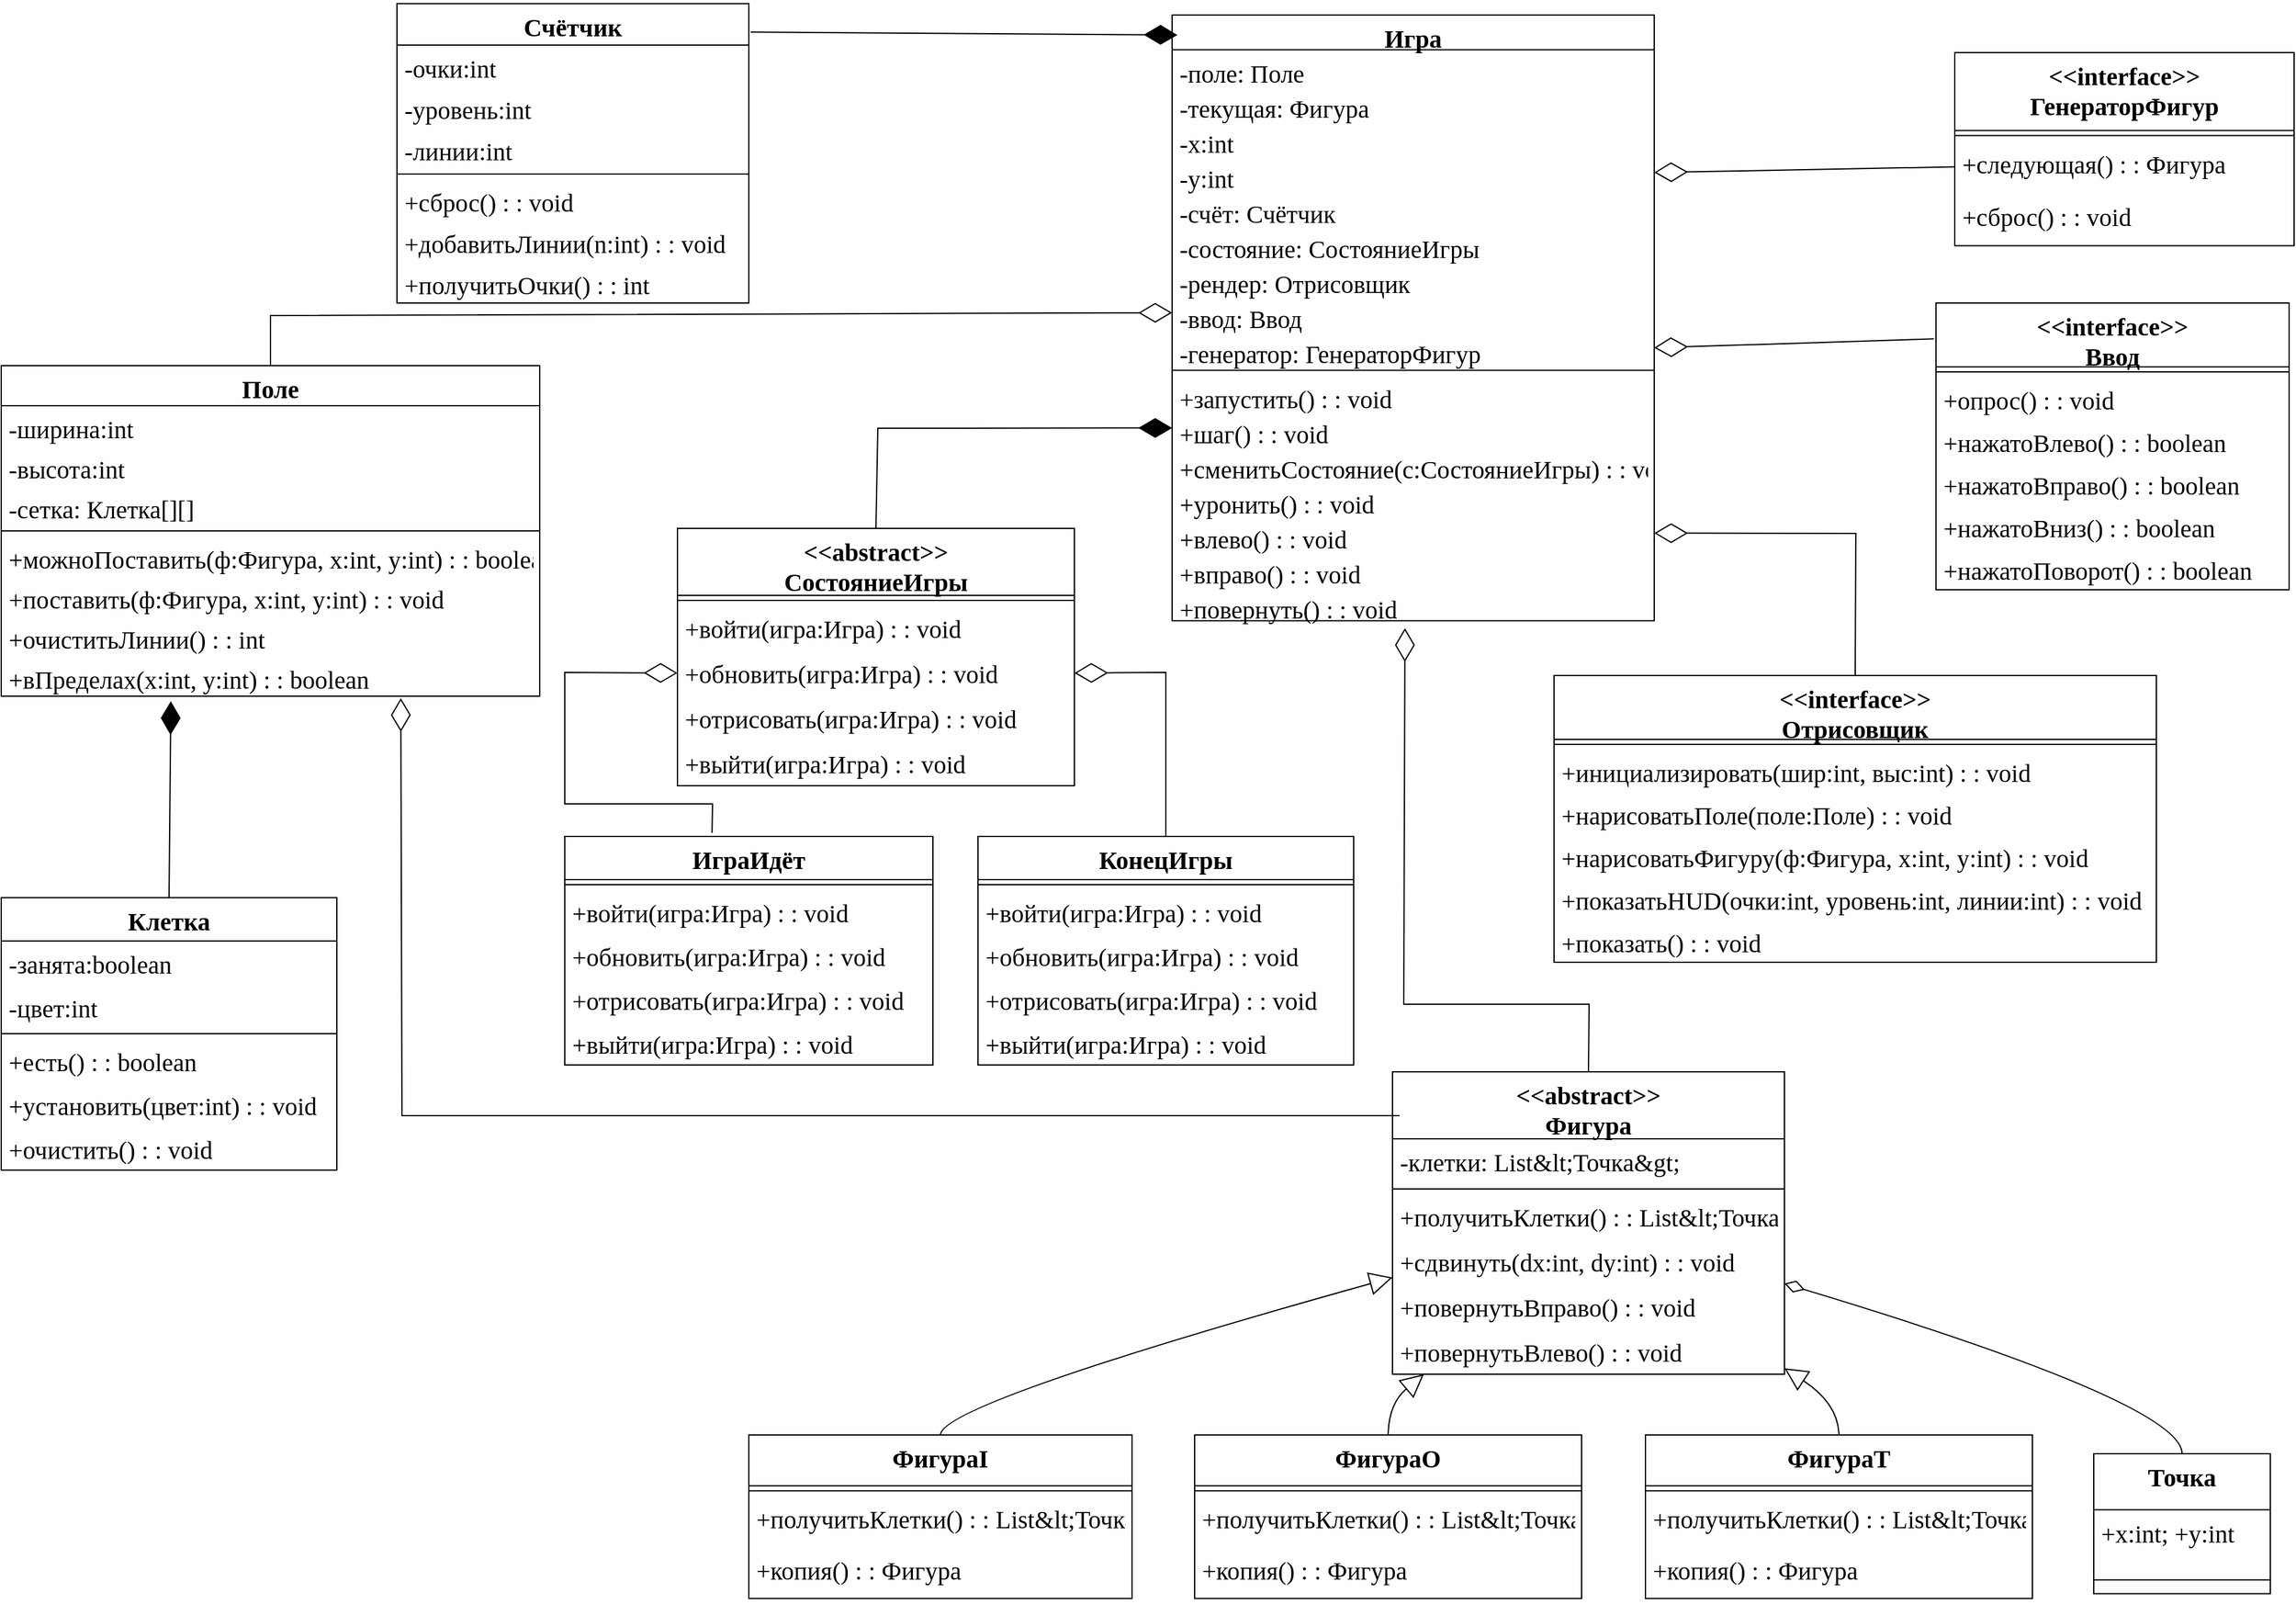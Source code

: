 <mxfile version="28.2.7">
  <diagram name="Страница — 1" id="kZnsRlTLTq1_zCNEGTzP">
    <mxGraphModel dx="2246" dy="1449" grid="1" gridSize="10" guides="1" tooltips="1" connect="1" arrows="1" fold="1" page="1" pageScale="1" pageWidth="827" pageHeight="1169" math="0" shadow="0">
      <root>
        <mxCell id="0" />
        <mxCell id="1" parent="0" />
        <mxCell id="djiI9uQT8ii3HJ8XC2zc-2" value="Игра" style="swimlane;fontStyle=1;align=center;verticalAlign=top;childLayout=stackLayout;horizontal=1;startSize=27.765;horizontalStack=0;resizeParent=1;resizeParentMax=0;resizeLast=0;collapsible=0;marginBottom=0;labelBorderColor=none;fontSize=20;fontFamily=Times New Roman;" vertex="1" parent="1">
          <mxGeometry x="1165" y="330" width="385" height="483.765" as="geometry" />
        </mxCell>
        <mxCell id="djiI9uQT8ii3HJ8XC2zc-3" value="-поле: Поле" style="text;strokeColor=none;fillColor=none;align=left;verticalAlign=top;spacingLeft=4;spacingRight=4;overflow=hidden;rotatable=0;points=[[0,0.5],[1,0.5]];portConstraint=eastwest;labelBorderColor=none;fontSize=20;fontFamily=Times New Roman;" vertex="1" parent="djiI9uQT8ii3HJ8XC2zc-2">
          <mxGeometry y="27.765" width="385" height="28" as="geometry" />
        </mxCell>
        <mxCell id="djiI9uQT8ii3HJ8XC2zc-4" value="-текущая: Фигура" style="text;strokeColor=none;fillColor=none;align=left;verticalAlign=top;spacingLeft=4;spacingRight=4;overflow=hidden;rotatable=0;points=[[0,0.5],[1,0.5]];portConstraint=eastwest;labelBorderColor=none;fontSize=20;fontFamily=Times New Roman;" vertex="1" parent="djiI9uQT8ii3HJ8XC2zc-2">
          <mxGeometry y="55.765" width="385" height="28" as="geometry" />
        </mxCell>
        <mxCell id="djiI9uQT8ii3HJ8XC2zc-5" value="-x:int" style="text;strokeColor=none;fillColor=none;align=left;verticalAlign=top;spacingLeft=4;spacingRight=4;overflow=hidden;rotatable=0;points=[[0,0.5],[1,0.5]];portConstraint=eastwest;labelBorderColor=none;fontSize=20;fontFamily=Times New Roman;" vertex="1" parent="djiI9uQT8ii3HJ8XC2zc-2">
          <mxGeometry y="83.765" width="385" height="28" as="geometry" />
        </mxCell>
        <mxCell id="djiI9uQT8ii3HJ8XC2zc-6" value="-y:int" style="text;strokeColor=none;fillColor=none;align=left;verticalAlign=top;spacingLeft=4;spacingRight=4;overflow=hidden;rotatable=0;points=[[0,0.5],[1,0.5]];portConstraint=eastwest;labelBorderColor=none;fontSize=20;fontFamily=Times New Roman;" vertex="1" parent="djiI9uQT8ii3HJ8XC2zc-2">
          <mxGeometry y="111.765" width="385" height="28" as="geometry" />
        </mxCell>
        <mxCell id="djiI9uQT8ii3HJ8XC2zc-7" value="-счёт: Счётчик" style="text;strokeColor=none;fillColor=none;align=left;verticalAlign=top;spacingLeft=4;spacingRight=4;overflow=hidden;rotatable=0;points=[[0,0.5],[1,0.5]];portConstraint=eastwest;labelBorderColor=none;fontSize=20;fontFamily=Times New Roman;" vertex="1" parent="djiI9uQT8ii3HJ8XC2zc-2">
          <mxGeometry y="139.765" width="385" height="28" as="geometry" />
        </mxCell>
        <mxCell id="djiI9uQT8ii3HJ8XC2zc-8" value="-состояние: СостояниеИгры" style="text;strokeColor=none;fillColor=none;align=left;verticalAlign=top;spacingLeft=4;spacingRight=4;overflow=hidden;rotatable=0;points=[[0,0.5],[1,0.5]];portConstraint=eastwest;labelBorderColor=none;fontSize=20;fontFamily=Times New Roman;" vertex="1" parent="djiI9uQT8ii3HJ8XC2zc-2">
          <mxGeometry y="167.765" width="385" height="28" as="geometry" />
        </mxCell>
        <mxCell id="djiI9uQT8ii3HJ8XC2zc-9" value="-рендер: Отрисовщик" style="text;strokeColor=none;fillColor=none;align=left;verticalAlign=top;spacingLeft=4;spacingRight=4;overflow=hidden;rotatable=0;points=[[0,0.5],[1,0.5]];portConstraint=eastwest;labelBorderColor=none;fontSize=20;fontFamily=Times New Roman;" vertex="1" parent="djiI9uQT8ii3HJ8XC2zc-2">
          <mxGeometry y="195.765" width="385" height="28" as="geometry" />
        </mxCell>
        <mxCell id="djiI9uQT8ii3HJ8XC2zc-10" value="-ввод: Ввод" style="text;strokeColor=none;fillColor=none;align=left;verticalAlign=top;spacingLeft=4;spacingRight=4;overflow=hidden;rotatable=0;points=[[0,0.5],[1,0.5]];portConstraint=eastwest;labelBorderColor=none;fontSize=20;fontFamily=Times New Roman;" vertex="1" parent="djiI9uQT8ii3HJ8XC2zc-2">
          <mxGeometry y="223.765" width="385" height="28" as="geometry" />
        </mxCell>
        <mxCell id="djiI9uQT8ii3HJ8XC2zc-11" value="-генератор: ГенераторФигур" style="text;strokeColor=none;fillColor=none;align=left;verticalAlign=top;spacingLeft=4;spacingRight=4;overflow=hidden;rotatable=0;points=[[0,0.5],[1,0.5]];portConstraint=eastwest;labelBorderColor=none;fontSize=20;fontFamily=Times New Roman;" vertex="1" parent="djiI9uQT8ii3HJ8XC2zc-2">
          <mxGeometry y="251.765" width="385" height="28" as="geometry" />
        </mxCell>
        <mxCell id="djiI9uQT8ii3HJ8XC2zc-12" style="line;strokeWidth=1;fillColor=none;align=left;verticalAlign=middle;spacingTop=-1;spacingLeft=3;spacingRight=3;rotatable=0;labelPosition=right;points=[];portConstraint=eastwest;strokeColor=inherit;labelBorderColor=none;fontSize=20;fontFamily=Times New Roman;" vertex="1" parent="djiI9uQT8ii3HJ8XC2zc-2">
          <mxGeometry y="279.765" width="385" height="8" as="geometry" />
        </mxCell>
        <mxCell id="djiI9uQT8ii3HJ8XC2zc-13" value="+запустить() : : void" style="text;strokeColor=none;fillColor=none;align=left;verticalAlign=top;spacingLeft=4;spacingRight=4;overflow=hidden;rotatable=0;points=[[0,0.5],[1,0.5]];portConstraint=eastwest;labelBorderColor=none;fontSize=20;fontFamily=Times New Roman;" vertex="1" parent="djiI9uQT8ii3HJ8XC2zc-2">
          <mxGeometry y="287.765" width="385" height="28" as="geometry" />
        </mxCell>
        <mxCell id="djiI9uQT8ii3HJ8XC2zc-14" value="+шаг() : : void" style="text;strokeColor=none;fillColor=none;align=left;verticalAlign=top;spacingLeft=4;spacingRight=4;overflow=hidden;rotatable=0;points=[[0,0.5],[1,0.5]];portConstraint=eastwest;labelBorderColor=none;fontSize=20;fontFamily=Times New Roman;" vertex="1" parent="djiI9uQT8ii3HJ8XC2zc-2">
          <mxGeometry y="315.765" width="385" height="28" as="geometry" />
        </mxCell>
        <mxCell id="djiI9uQT8ii3HJ8XC2zc-15" value="+сменитьСостояние(с:СостояниеИгры) : : void" style="text;strokeColor=none;fillColor=none;align=left;verticalAlign=top;spacingLeft=4;spacingRight=4;overflow=hidden;rotatable=0;points=[[0,0.5],[1,0.5]];portConstraint=eastwest;labelBorderColor=none;fontSize=20;fontFamily=Times New Roman;" vertex="1" parent="djiI9uQT8ii3HJ8XC2zc-2">
          <mxGeometry y="343.765" width="385" height="28" as="geometry" />
        </mxCell>
        <mxCell id="djiI9uQT8ii3HJ8XC2zc-16" value="+уронить() : : void" style="text;strokeColor=none;fillColor=none;align=left;verticalAlign=top;spacingLeft=4;spacingRight=4;overflow=hidden;rotatable=0;points=[[0,0.5],[1,0.5]];portConstraint=eastwest;labelBorderColor=none;fontSize=20;fontFamily=Times New Roman;" vertex="1" parent="djiI9uQT8ii3HJ8XC2zc-2">
          <mxGeometry y="371.765" width="385" height="28" as="geometry" />
        </mxCell>
        <mxCell id="djiI9uQT8ii3HJ8XC2zc-17" value="+влево() : : void" style="text;strokeColor=none;fillColor=none;align=left;verticalAlign=top;spacingLeft=4;spacingRight=4;overflow=hidden;rotatable=0;points=[[0,0.5],[1,0.5]];portConstraint=eastwest;labelBorderColor=none;fontSize=20;fontFamily=Times New Roman;" vertex="1" parent="djiI9uQT8ii3HJ8XC2zc-2">
          <mxGeometry y="399.765" width="385" height="28" as="geometry" />
        </mxCell>
        <mxCell id="djiI9uQT8ii3HJ8XC2zc-18" value="+вправо() : : void" style="text;strokeColor=none;fillColor=none;align=left;verticalAlign=top;spacingLeft=4;spacingRight=4;overflow=hidden;rotatable=0;points=[[0,0.5],[1,0.5]];portConstraint=eastwest;labelBorderColor=none;fontSize=20;fontFamily=Times New Roman;" vertex="1" parent="djiI9uQT8ii3HJ8XC2zc-2">
          <mxGeometry y="427.765" width="385" height="28" as="geometry" />
        </mxCell>
        <mxCell id="djiI9uQT8ii3HJ8XC2zc-19" value="+повернуть() : : void" style="text;strokeColor=none;fillColor=none;align=left;verticalAlign=top;spacingLeft=4;spacingRight=4;overflow=hidden;rotatable=0;points=[[0,0.5],[1,0.5]];portConstraint=eastwest;labelBorderColor=none;fontSize=20;fontFamily=Times New Roman;" vertex="1" parent="djiI9uQT8ii3HJ8XC2zc-2">
          <mxGeometry y="455.765" width="385" height="28" as="geometry" />
        </mxCell>
        <mxCell id="djiI9uQT8ii3HJ8XC2zc-20" value="Поле" style="swimlane;fontStyle=1;align=center;verticalAlign=top;childLayout=stackLayout;horizontal=1;startSize=32;horizontalStack=0;resizeParent=1;resizeParentMax=0;resizeLast=0;collapsible=0;marginBottom=0;labelBorderColor=none;fontSize=20;fontFamily=Times New Roman;" vertex="1" parent="1">
          <mxGeometry x="230" y="610" width="430" height="264" as="geometry" />
        </mxCell>
        <mxCell id="djiI9uQT8ii3HJ8XC2zc-21" value="-ширина:int" style="text;strokeColor=none;fillColor=none;align=left;verticalAlign=top;spacingLeft=4;spacingRight=4;overflow=hidden;rotatable=0;points=[[0,0.5],[1,0.5]];portConstraint=eastwest;labelBorderColor=none;fontSize=20;fontFamily=Times New Roman;" vertex="1" parent="djiI9uQT8ii3HJ8XC2zc-20">
          <mxGeometry y="32" width="430" height="32" as="geometry" />
        </mxCell>
        <mxCell id="djiI9uQT8ii3HJ8XC2zc-22" value="-высота:int" style="text;strokeColor=none;fillColor=none;align=left;verticalAlign=top;spacingLeft=4;spacingRight=4;overflow=hidden;rotatable=0;points=[[0,0.5],[1,0.5]];portConstraint=eastwest;labelBorderColor=none;fontSize=20;fontFamily=Times New Roman;" vertex="1" parent="djiI9uQT8ii3HJ8XC2zc-20">
          <mxGeometry y="64" width="430" height="32" as="geometry" />
        </mxCell>
        <mxCell id="djiI9uQT8ii3HJ8XC2zc-23" value="-сетка: Клетка[][]" style="text;strokeColor=none;fillColor=none;align=left;verticalAlign=top;spacingLeft=4;spacingRight=4;overflow=hidden;rotatable=0;points=[[0,0.5],[1,0.5]];portConstraint=eastwest;labelBorderColor=none;fontSize=20;fontFamily=Times New Roman;" vertex="1" parent="djiI9uQT8ii3HJ8XC2zc-20">
          <mxGeometry y="96" width="430" height="32" as="geometry" />
        </mxCell>
        <mxCell id="djiI9uQT8ii3HJ8XC2zc-24" style="line;strokeWidth=1;fillColor=none;align=left;verticalAlign=middle;spacingTop=-1;spacingLeft=3;spacingRight=3;rotatable=0;labelPosition=right;points=[];portConstraint=eastwest;strokeColor=inherit;labelBorderColor=none;fontSize=20;fontFamily=Times New Roman;" vertex="1" parent="djiI9uQT8ii3HJ8XC2zc-20">
          <mxGeometry y="128" width="430" height="8" as="geometry" />
        </mxCell>
        <mxCell id="djiI9uQT8ii3HJ8XC2zc-25" value="+можноПоставить(ф:Фигура, x:int, y:int) : : boolean" style="text;strokeColor=none;fillColor=none;align=left;verticalAlign=top;spacingLeft=4;spacingRight=4;overflow=hidden;rotatable=0;points=[[0,0.5],[1,0.5]];portConstraint=eastwest;labelBorderColor=none;fontSize=20;fontFamily=Times New Roman;" vertex="1" parent="djiI9uQT8ii3HJ8XC2zc-20">
          <mxGeometry y="136" width="430" height="32" as="geometry" />
        </mxCell>
        <mxCell id="djiI9uQT8ii3HJ8XC2zc-26" value="+поставить(ф:Фигура, x:int, y:int) : : void" style="text;strokeColor=none;fillColor=none;align=left;verticalAlign=top;spacingLeft=4;spacingRight=4;overflow=hidden;rotatable=0;points=[[0,0.5],[1,0.5]];portConstraint=eastwest;labelBorderColor=none;fontSize=20;fontFamily=Times New Roman;" vertex="1" parent="djiI9uQT8ii3HJ8XC2zc-20">
          <mxGeometry y="168" width="430" height="32" as="geometry" />
        </mxCell>
        <mxCell id="djiI9uQT8ii3HJ8XC2zc-27" value="+очиститьЛинии() : : int" style="text;strokeColor=none;fillColor=none;align=left;verticalAlign=top;spacingLeft=4;spacingRight=4;overflow=hidden;rotatable=0;points=[[0,0.5],[1,0.5]];portConstraint=eastwest;labelBorderColor=none;fontSize=20;fontFamily=Times New Roman;" vertex="1" parent="djiI9uQT8ii3HJ8XC2zc-20">
          <mxGeometry y="200" width="430" height="32" as="geometry" />
        </mxCell>
        <mxCell id="djiI9uQT8ii3HJ8XC2zc-28" value="+вПределах(x:int, y:int) : : boolean" style="text;strokeColor=none;fillColor=none;align=left;verticalAlign=top;spacingLeft=4;spacingRight=4;overflow=hidden;rotatable=0;points=[[0,0.5],[1,0.5]];portConstraint=eastwest;labelBorderColor=none;fontSize=20;fontFamily=Times New Roman;" vertex="1" parent="djiI9uQT8ii3HJ8XC2zc-20">
          <mxGeometry y="232" width="430" height="32" as="geometry" />
        </mxCell>
        <mxCell id="djiI9uQT8ii3HJ8XC2zc-29" value="Клетка" style="swimlane;fontStyle=1;align=center;verticalAlign=top;childLayout=stackLayout;horizontal=1;startSize=34.667;horizontalStack=0;resizeParent=1;resizeParentMax=0;resizeLast=0;collapsible=0;marginBottom=0;labelBorderColor=none;fontSize=20;fontFamily=Times New Roman;" vertex="1" parent="1">
          <mxGeometry x="230" y="1034.88" width="268" height="217.667" as="geometry" />
        </mxCell>
        <mxCell id="djiI9uQT8ii3HJ8XC2zc-30" value="-занята:boolean" style="text;strokeColor=none;fillColor=none;align=left;verticalAlign=top;spacingLeft=4;spacingRight=4;overflow=hidden;rotatable=0;points=[[0,0.5],[1,0.5]];portConstraint=eastwest;labelBorderColor=none;fontSize=20;fontFamily=Times New Roman;" vertex="1" parent="djiI9uQT8ii3HJ8XC2zc-29">
          <mxGeometry y="34.667" width="268" height="35" as="geometry" />
        </mxCell>
        <mxCell id="djiI9uQT8ii3HJ8XC2zc-31" value="-цвет:int" style="text;strokeColor=none;fillColor=none;align=left;verticalAlign=top;spacingLeft=4;spacingRight=4;overflow=hidden;rotatable=0;points=[[0,0.5],[1,0.5]];portConstraint=eastwest;labelBorderColor=none;fontSize=20;fontFamily=Times New Roman;" vertex="1" parent="djiI9uQT8ii3HJ8XC2zc-29">
          <mxGeometry y="69.667" width="268" height="35" as="geometry" />
        </mxCell>
        <mxCell id="djiI9uQT8ii3HJ8XC2zc-32" style="line;strokeWidth=1;fillColor=none;align=left;verticalAlign=middle;spacingTop=-1;spacingLeft=3;spacingRight=3;rotatable=0;labelPosition=right;points=[];portConstraint=eastwest;strokeColor=inherit;labelBorderColor=none;fontSize=20;fontFamily=Times New Roman;" vertex="1" parent="djiI9uQT8ii3HJ8XC2zc-29">
          <mxGeometry y="104.667" width="268" height="8" as="geometry" />
        </mxCell>
        <mxCell id="djiI9uQT8ii3HJ8XC2zc-33" value="+есть() : : boolean" style="text;strokeColor=none;fillColor=none;align=left;verticalAlign=top;spacingLeft=4;spacingRight=4;overflow=hidden;rotatable=0;points=[[0,0.5],[1,0.5]];portConstraint=eastwest;labelBorderColor=none;fontSize=20;fontFamily=Times New Roman;" vertex="1" parent="djiI9uQT8ii3HJ8XC2zc-29">
          <mxGeometry y="112.667" width="268" height="35" as="geometry" />
        </mxCell>
        <mxCell id="djiI9uQT8ii3HJ8XC2zc-34" value="+установить(цвет:int) : : void" style="text;strokeColor=none;fillColor=none;align=left;verticalAlign=top;spacingLeft=4;spacingRight=4;overflow=hidden;rotatable=0;points=[[0,0.5],[1,0.5]];portConstraint=eastwest;labelBorderColor=none;fontSize=20;fontFamily=Times New Roman;" vertex="1" parent="djiI9uQT8ii3HJ8XC2zc-29">
          <mxGeometry y="147.667" width="268" height="35" as="geometry" />
        </mxCell>
        <mxCell id="djiI9uQT8ii3HJ8XC2zc-35" value="+очистить() : : void" style="text;strokeColor=none;fillColor=none;align=left;verticalAlign=top;spacingLeft=4;spacingRight=4;overflow=hidden;rotatable=0;points=[[0,0.5],[1,0.5]];portConstraint=eastwest;labelBorderColor=none;fontSize=20;fontFamily=Times New Roman;" vertex="1" parent="djiI9uQT8ii3HJ8XC2zc-29">
          <mxGeometry y="182.667" width="268" height="35" as="geometry" />
        </mxCell>
        <mxCell id="djiI9uQT8ii3HJ8XC2zc-36" value="Счётчик" style="swimlane;fontStyle=1;align=center;verticalAlign=top;childLayout=stackLayout;horizontal=1;startSize=33.143;horizontalStack=0;resizeParent=1;resizeParentMax=0;resizeLast=0;collapsible=0;marginBottom=0;labelBorderColor=none;fontSize=20;fontFamily=Times New Roman;" vertex="1" parent="1">
          <mxGeometry x="546" y="320.86" width="281" height="239.143" as="geometry" />
        </mxCell>
        <mxCell id="djiI9uQT8ii3HJ8XC2zc-37" value="-очки:int" style="text;strokeColor=none;fillColor=none;align=left;verticalAlign=top;spacingLeft=4;spacingRight=4;overflow=hidden;rotatable=0;points=[[0,0.5],[1,0.5]];portConstraint=eastwest;labelBorderColor=none;fontSize=20;fontFamily=Times New Roman;" vertex="1" parent="djiI9uQT8ii3HJ8XC2zc-36">
          <mxGeometry y="33.143" width="281" height="33" as="geometry" />
        </mxCell>
        <mxCell id="djiI9uQT8ii3HJ8XC2zc-38" value="-уровень:int" style="text;strokeColor=none;fillColor=none;align=left;verticalAlign=top;spacingLeft=4;spacingRight=4;overflow=hidden;rotatable=0;points=[[0,0.5],[1,0.5]];portConstraint=eastwest;labelBorderColor=none;fontSize=20;fontFamily=Times New Roman;" vertex="1" parent="djiI9uQT8ii3HJ8XC2zc-36">
          <mxGeometry y="66.143" width="281" height="33" as="geometry" />
        </mxCell>
        <mxCell id="djiI9uQT8ii3HJ8XC2zc-39" value="-линии:int" style="text;strokeColor=none;fillColor=none;align=left;verticalAlign=top;spacingLeft=4;spacingRight=4;overflow=hidden;rotatable=0;points=[[0,0.5],[1,0.5]];portConstraint=eastwest;labelBorderColor=none;fontSize=20;fontFamily=Times New Roman;" vertex="1" parent="djiI9uQT8ii3HJ8XC2zc-36">
          <mxGeometry y="99.143" width="281" height="33" as="geometry" />
        </mxCell>
        <mxCell id="djiI9uQT8ii3HJ8XC2zc-40" style="line;strokeWidth=1;fillColor=none;align=left;verticalAlign=middle;spacingTop=-1;spacingLeft=3;spacingRight=3;rotatable=0;labelPosition=right;points=[];portConstraint=eastwest;strokeColor=inherit;labelBorderColor=none;fontSize=20;fontFamily=Times New Roman;" vertex="1" parent="djiI9uQT8ii3HJ8XC2zc-36">
          <mxGeometry y="132.143" width="281" height="8" as="geometry" />
        </mxCell>
        <mxCell id="djiI9uQT8ii3HJ8XC2zc-41" value="+сброс() : : void" style="text;strokeColor=none;fillColor=none;align=left;verticalAlign=top;spacingLeft=4;spacingRight=4;overflow=hidden;rotatable=0;points=[[0,0.5],[1,0.5]];portConstraint=eastwest;labelBorderColor=none;fontSize=20;fontFamily=Times New Roman;" vertex="1" parent="djiI9uQT8ii3HJ8XC2zc-36">
          <mxGeometry y="140.143" width="281" height="33" as="geometry" />
        </mxCell>
        <mxCell id="djiI9uQT8ii3HJ8XC2zc-42" value="+добавитьЛинии(n:int) : : void" style="text;strokeColor=none;fillColor=none;align=left;verticalAlign=top;spacingLeft=4;spacingRight=4;overflow=hidden;rotatable=0;points=[[0,0.5],[1,0.5]];portConstraint=eastwest;labelBorderColor=none;fontSize=20;fontFamily=Times New Roman;" vertex="1" parent="djiI9uQT8ii3HJ8XC2zc-36">
          <mxGeometry y="173.143" width="281" height="33" as="geometry" />
        </mxCell>
        <mxCell id="djiI9uQT8ii3HJ8XC2zc-43" value="+получитьОчки() : : int" style="text;strokeColor=none;fillColor=none;align=left;verticalAlign=top;spacingLeft=4;spacingRight=4;overflow=hidden;rotatable=0;points=[[0,0.5],[1,0.5]];portConstraint=eastwest;labelBorderColor=none;fontSize=20;fontFamily=Times New Roman;" vertex="1" parent="djiI9uQT8ii3HJ8XC2zc-36">
          <mxGeometry y="206.143" width="281" height="33" as="geometry" />
        </mxCell>
        <mxCell id="djiI9uQT8ii3HJ8XC2zc-44" value="&lt;&lt;abstract&gt;&gt;&#xa;СостояниеИгры" style="swimlane;fontStyle=1;align=center;verticalAlign=top;childLayout=stackLayout;horizontal=1;startSize=53.5;horizontalStack=0;resizeParent=1;resizeParentMax=0;resizeLast=0;collapsible=0;marginBottom=0;labelBorderColor=none;fontSize=20;fontFamily=Times New Roman;" vertex="1" parent="1">
          <mxGeometry x="770" y="740" width="317" height="205.5" as="geometry" />
        </mxCell>
        <mxCell id="djiI9uQT8ii3HJ8XC2zc-45" style="line;strokeWidth=1;fillColor=none;align=left;verticalAlign=middle;spacingTop=-1;spacingLeft=3;spacingRight=3;rotatable=0;labelPosition=right;points=[];portConstraint=eastwest;strokeColor=inherit;labelBorderColor=none;fontSize=20;fontFamily=Times New Roman;" vertex="1" parent="djiI9uQT8ii3HJ8XC2zc-44">
          <mxGeometry y="53.5" width="317" height="8" as="geometry" />
        </mxCell>
        <mxCell id="djiI9uQT8ii3HJ8XC2zc-46" value="+войти(игра:Игра) : : void" style="text;strokeColor=none;fillColor=none;align=left;verticalAlign=top;spacingLeft=4;spacingRight=4;overflow=hidden;rotatable=0;points=[[0,0.5],[1,0.5]];portConstraint=eastwest;labelBorderColor=none;fontSize=20;fontFamily=Times New Roman;" vertex="1" parent="djiI9uQT8ii3HJ8XC2zc-44">
          <mxGeometry y="61.5" width="317" height="36" as="geometry" />
        </mxCell>
        <mxCell id="djiI9uQT8ii3HJ8XC2zc-47" value="+обновить(игра:Игра) : : void" style="text;strokeColor=none;fillColor=none;align=left;verticalAlign=top;spacingLeft=4;spacingRight=4;overflow=hidden;rotatable=0;points=[[0,0.5],[1,0.5]];portConstraint=eastwest;labelBorderColor=none;fontSize=20;fontFamily=Times New Roman;" vertex="1" parent="djiI9uQT8ii3HJ8XC2zc-44">
          <mxGeometry y="97.5" width="317" height="36" as="geometry" />
        </mxCell>
        <mxCell id="djiI9uQT8ii3HJ8XC2zc-48" value="+отрисовать(игра:Игра) : : void" style="text;strokeColor=none;fillColor=none;align=left;verticalAlign=top;spacingLeft=4;spacingRight=4;overflow=hidden;rotatable=0;points=[[0,0.5],[1,0.5]];portConstraint=eastwest;labelBorderColor=none;fontSize=20;fontFamily=Times New Roman;" vertex="1" parent="djiI9uQT8ii3HJ8XC2zc-44">
          <mxGeometry y="133.5" width="317" height="36" as="geometry" />
        </mxCell>
        <mxCell id="djiI9uQT8ii3HJ8XC2zc-49" value="+выйти(игра:Игра) : : void" style="text;strokeColor=none;fillColor=none;align=left;verticalAlign=top;spacingLeft=4;spacingRight=4;overflow=hidden;rotatable=0;points=[[0,0.5],[1,0.5]];portConstraint=eastwest;labelBorderColor=none;fontSize=20;fontFamily=Times New Roman;" vertex="1" parent="djiI9uQT8ii3HJ8XC2zc-44">
          <mxGeometry y="169.5" width="317" height="36" as="geometry" />
        </mxCell>
        <mxCell id="djiI9uQT8ii3HJ8XC2zc-50" value="ИграИдёт" style="swimlane;fontStyle=1;align=center;verticalAlign=top;childLayout=stackLayout;horizontal=1;startSize=34.545;horizontalStack=0;resizeParent=1;resizeParentMax=0;resizeLast=0;collapsible=0;marginBottom=0;labelBorderColor=none;fontSize=20;fontFamily=Times New Roman;" vertex="1" parent="1">
          <mxGeometry x="680" y="986" width="294" height="182.545" as="geometry" />
        </mxCell>
        <mxCell id="djiI9uQT8ii3HJ8XC2zc-51" style="line;strokeWidth=1;fillColor=none;align=left;verticalAlign=middle;spacingTop=-1;spacingLeft=3;spacingRight=3;rotatable=0;labelPosition=right;points=[];portConstraint=eastwest;strokeColor=inherit;labelBorderColor=none;fontSize=20;fontFamily=Times New Roman;" vertex="1" parent="djiI9uQT8ii3HJ8XC2zc-50">
          <mxGeometry y="34.545" width="294" height="8" as="geometry" />
        </mxCell>
        <mxCell id="djiI9uQT8ii3HJ8XC2zc-52" value="+войти(игра:Игра) : : void" style="text;strokeColor=none;fillColor=none;align=left;verticalAlign=top;spacingLeft=4;spacingRight=4;overflow=hidden;rotatable=0;points=[[0,0.5],[1,0.5]];portConstraint=eastwest;labelBorderColor=none;fontSize=20;fontFamily=Times New Roman;" vertex="1" parent="djiI9uQT8ii3HJ8XC2zc-50">
          <mxGeometry y="42.545" width="294" height="35" as="geometry" />
        </mxCell>
        <mxCell id="djiI9uQT8ii3HJ8XC2zc-53" value="+обновить(игра:Игра) : : void" style="text;strokeColor=none;fillColor=none;align=left;verticalAlign=top;spacingLeft=4;spacingRight=4;overflow=hidden;rotatable=0;points=[[0,0.5],[1,0.5]];portConstraint=eastwest;labelBorderColor=none;fontSize=20;fontFamily=Times New Roman;" vertex="1" parent="djiI9uQT8ii3HJ8XC2zc-50">
          <mxGeometry y="77.545" width="294" height="35" as="geometry" />
        </mxCell>
        <mxCell id="djiI9uQT8ii3HJ8XC2zc-54" value="+отрисовать(игра:Игра) : : void" style="text;strokeColor=none;fillColor=none;align=left;verticalAlign=top;spacingLeft=4;spacingRight=4;overflow=hidden;rotatable=0;points=[[0,0.5],[1,0.5]];portConstraint=eastwest;labelBorderColor=none;fontSize=20;fontFamily=Times New Roman;" vertex="1" parent="djiI9uQT8ii3HJ8XC2zc-50">
          <mxGeometry y="112.545" width="294" height="35" as="geometry" />
        </mxCell>
        <mxCell id="djiI9uQT8ii3HJ8XC2zc-55" value="+выйти(игра:Игра) : : void" style="text;strokeColor=none;fillColor=none;align=left;verticalAlign=top;spacingLeft=4;spacingRight=4;overflow=hidden;rotatable=0;points=[[0,0.5],[1,0.5]];portConstraint=eastwest;labelBorderColor=none;fontSize=20;fontFamily=Times New Roman;" vertex="1" parent="djiI9uQT8ii3HJ8XC2zc-50">
          <mxGeometry y="147.545" width="294" height="35" as="geometry" />
        </mxCell>
        <mxCell id="djiI9uQT8ii3HJ8XC2zc-56" value="КонецИгры" style="swimlane;fontStyle=1;align=center;verticalAlign=top;childLayout=stackLayout;horizontal=1;startSize=34.545;horizontalStack=0;resizeParent=1;resizeParentMax=0;resizeLast=0;collapsible=0;marginBottom=0;labelBorderColor=none;fontSize=20;fontFamily=Times New Roman;" vertex="1" parent="1">
          <mxGeometry x="1010" y="986" width="300" height="182.545" as="geometry" />
        </mxCell>
        <mxCell id="djiI9uQT8ii3HJ8XC2zc-57" style="line;strokeWidth=1;fillColor=none;align=left;verticalAlign=middle;spacingTop=-1;spacingLeft=3;spacingRight=3;rotatable=0;labelPosition=right;points=[];portConstraint=eastwest;strokeColor=inherit;labelBorderColor=none;fontSize=20;fontFamily=Times New Roman;" vertex="1" parent="djiI9uQT8ii3HJ8XC2zc-56">
          <mxGeometry y="34.545" width="300" height="8" as="geometry" />
        </mxCell>
        <mxCell id="djiI9uQT8ii3HJ8XC2zc-58" value="+войти(игра:Игра) : : void" style="text;strokeColor=none;fillColor=none;align=left;verticalAlign=top;spacingLeft=4;spacingRight=4;overflow=hidden;rotatable=0;points=[[0,0.5],[1,0.5]];portConstraint=eastwest;labelBorderColor=none;fontSize=20;fontFamily=Times New Roman;" vertex="1" parent="djiI9uQT8ii3HJ8XC2zc-56">
          <mxGeometry y="42.545" width="300" height="35" as="geometry" />
        </mxCell>
        <mxCell id="djiI9uQT8ii3HJ8XC2zc-59" value="+обновить(игра:Игра) : : void" style="text;strokeColor=none;fillColor=none;align=left;verticalAlign=top;spacingLeft=4;spacingRight=4;overflow=hidden;rotatable=0;points=[[0,0.5],[1,0.5]];portConstraint=eastwest;labelBorderColor=none;fontSize=20;fontFamily=Times New Roman;" vertex="1" parent="djiI9uQT8ii3HJ8XC2zc-56">
          <mxGeometry y="77.545" width="300" height="35" as="geometry" />
        </mxCell>
        <mxCell id="djiI9uQT8ii3HJ8XC2zc-60" value="+отрисовать(игра:Игра) : : void" style="text;strokeColor=none;fillColor=none;align=left;verticalAlign=top;spacingLeft=4;spacingRight=4;overflow=hidden;rotatable=0;points=[[0,0.5],[1,0.5]];portConstraint=eastwest;labelBorderColor=none;fontSize=20;fontFamily=Times New Roman;" vertex="1" parent="djiI9uQT8ii3HJ8XC2zc-56">
          <mxGeometry y="112.545" width="300" height="35" as="geometry" />
        </mxCell>
        <mxCell id="djiI9uQT8ii3HJ8XC2zc-61" value="+выйти(игра:Игра) : : void" style="text;strokeColor=none;fillColor=none;align=left;verticalAlign=top;spacingLeft=4;spacingRight=4;overflow=hidden;rotatable=0;points=[[0,0.5],[1,0.5]];portConstraint=eastwest;labelBorderColor=none;fontSize=20;fontFamily=Times New Roman;" vertex="1" parent="djiI9uQT8ii3HJ8XC2zc-56">
          <mxGeometry y="147.545" width="300" height="35" as="geometry" />
        </mxCell>
        <mxCell id="djiI9uQT8ii3HJ8XC2zc-62" value="&lt;&lt;abstract&gt;&gt;&#xa;Фигура" style="swimlane;fontStyle=1;align=center;verticalAlign=top;childLayout=stackLayout;horizontal=1;startSize=53.538;horizontalStack=0;resizeParent=1;resizeParentMax=0;resizeLast=0;collapsible=0;marginBottom=0;labelBorderColor=none;fontSize=20;fontFamily=Times New Roman;" vertex="1" parent="1">
          <mxGeometry x="1341" y="1174" width="313" height="241.538" as="geometry" />
        </mxCell>
        <mxCell id="djiI9uQT8ii3HJ8XC2zc-63" value="-клетки: List&amp;lt;Точка&amp;gt;" style="text;strokeColor=none;fillColor=none;align=left;verticalAlign=top;spacingLeft=4;spacingRight=4;overflow=hidden;rotatable=0;points=[[0,0.5],[1,0.5]];portConstraint=eastwest;labelBorderColor=none;fontSize=20;fontFamily=Times New Roman;" vertex="1" parent="djiI9uQT8ii3HJ8XC2zc-62">
          <mxGeometry y="53.538" width="313" height="36" as="geometry" />
        </mxCell>
        <mxCell id="djiI9uQT8ii3HJ8XC2zc-64" style="line;strokeWidth=1;fillColor=none;align=left;verticalAlign=middle;spacingTop=-1;spacingLeft=3;spacingRight=3;rotatable=0;labelPosition=right;points=[];portConstraint=eastwest;strokeColor=inherit;labelBorderColor=none;fontSize=20;fontFamily=Times New Roman;" vertex="1" parent="djiI9uQT8ii3HJ8XC2zc-62">
          <mxGeometry y="89.538" width="313" height="8" as="geometry" />
        </mxCell>
        <mxCell id="djiI9uQT8ii3HJ8XC2zc-65" value="+получитьКлетки() : : List&amp;lt;Точка&amp;gt;" style="text;strokeColor=none;fillColor=none;align=left;verticalAlign=top;spacingLeft=4;spacingRight=4;overflow=hidden;rotatable=0;points=[[0,0.5],[1,0.5]];portConstraint=eastwest;labelBorderColor=none;fontSize=20;fontFamily=Times New Roman;" vertex="1" parent="djiI9uQT8ii3HJ8XC2zc-62">
          <mxGeometry y="97.538" width="313" height="36" as="geometry" />
        </mxCell>
        <mxCell id="djiI9uQT8ii3HJ8XC2zc-66" value="+сдвинуть(dx:int, dy:int) : : void" style="text;strokeColor=none;fillColor=none;align=left;verticalAlign=top;spacingLeft=4;spacingRight=4;overflow=hidden;rotatable=0;points=[[0,0.5],[1,0.5]];portConstraint=eastwest;labelBorderColor=none;fontSize=20;fontFamily=Times New Roman;" vertex="1" parent="djiI9uQT8ii3HJ8XC2zc-62">
          <mxGeometry y="133.538" width="313" height="36" as="geometry" />
        </mxCell>
        <mxCell id="djiI9uQT8ii3HJ8XC2zc-67" value="+повернутьВправо() : : void" style="text;strokeColor=none;fillColor=none;align=left;verticalAlign=top;spacingLeft=4;spacingRight=4;overflow=hidden;rotatable=0;points=[[0,0.5],[1,0.5]];portConstraint=eastwest;labelBorderColor=none;fontSize=20;fontFamily=Times New Roman;" vertex="1" parent="djiI9uQT8ii3HJ8XC2zc-62">
          <mxGeometry y="169.538" width="313" height="36" as="geometry" />
        </mxCell>
        <mxCell id="djiI9uQT8ii3HJ8XC2zc-68" value="+повернутьВлево() : : void" style="text;strokeColor=none;fillColor=none;align=left;verticalAlign=top;spacingLeft=4;spacingRight=4;overflow=hidden;rotatable=0;points=[[0,0.5],[1,0.5]];portConstraint=eastwest;labelBorderColor=none;fontSize=20;fontFamily=Times New Roman;" vertex="1" parent="djiI9uQT8ii3HJ8XC2zc-62">
          <mxGeometry y="205.538" width="313" height="36" as="geometry" />
        </mxCell>
        <mxCell id="djiI9uQT8ii3HJ8XC2zc-69" value="ФигураI" style="swimlane;fontStyle=1;align=center;verticalAlign=top;childLayout=stackLayout;horizontal=1;startSize=40.571;horizontalStack=0;resizeParent=1;resizeParentMax=0;resizeLast=0;collapsible=0;marginBottom=0;labelBorderColor=none;fontSize=20;fontFamily=Times New Roman;" vertex="1" parent="1">
          <mxGeometry x="827" y="1464" width="306" height="130.571" as="geometry" />
        </mxCell>
        <mxCell id="djiI9uQT8ii3HJ8XC2zc-70" style="line;strokeWidth=1;fillColor=none;align=left;verticalAlign=middle;spacingTop=-1;spacingLeft=3;spacingRight=3;rotatable=0;labelPosition=right;points=[];portConstraint=eastwest;strokeColor=inherit;labelBorderColor=none;fontSize=20;fontFamily=Times New Roman;" vertex="1" parent="djiI9uQT8ii3HJ8XC2zc-69">
          <mxGeometry y="40.571" width="306" height="8" as="geometry" />
        </mxCell>
        <mxCell id="djiI9uQT8ii3HJ8XC2zc-71" value="+получитьКлетки() : : List&amp;lt;Точка&amp;gt;" style="text;strokeColor=none;fillColor=none;align=left;verticalAlign=top;spacingLeft=4;spacingRight=4;overflow=hidden;rotatable=0;points=[[0,0.5],[1,0.5]];portConstraint=eastwest;labelBorderColor=none;fontSize=20;fontFamily=Times New Roman;" vertex="1" parent="djiI9uQT8ii3HJ8XC2zc-69">
          <mxGeometry y="48.571" width="306" height="41" as="geometry" />
        </mxCell>
        <mxCell id="djiI9uQT8ii3HJ8XC2zc-72" value="+копия() : : Фигура" style="text;strokeColor=none;fillColor=none;align=left;verticalAlign=top;spacingLeft=4;spacingRight=4;overflow=hidden;rotatable=0;points=[[0,0.5],[1,0.5]];portConstraint=eastwest;labelBorderColor=none;fontSize=20;fontFamily=Times New Roman;" vertex="1" parent="djiI9uQT8ii3HJ8XC2zc-69">
          <mxGeometry y="89.571" width="306" height="41" as="geometry" />
        </mxCell>
        <mxCell id="djiI9uQT8ii3HJ8XC2zc-73" value="ФигураO" style="swimlane;fontStyle=1;align=center;verticalAlign=top;childLayout=stackLayout;horizontal=1;startSize=40.571;horizontalStack=0;resizeParent=1;resizeParentMax=0;resizeLast=0;collapsible=0;marginBottom=0;labelBorderColor=none;fontSize=20;fontFamily=Times New Roman;" vertex="1" parent="1">
          <mxGeometry x="1183" y="1464" width="309" height="130.571" as="geometry" />
        </mxCell>
        <mxCell id="djiI9uQT8ii3HJ8XC2zc-74" style="line;strokeWidth=1;fillColor=none;align=left;verticalAlign=middle;spacingTop=-1;spacingLeft=3;spacingRight=3;rotatable=0;labelPosition=right;points=[];portConstraint=eastwest;strokeColor=inherit;labelBorderColor=none;fontSize=20;fontFamily=Times New Roman;" vertex="1" parent="djiI9uQT8ii3HJ8XC2zc-73">
          <mxGeometry y="40.571" width="309" height="8" as="geometry" />
        </mxCell>
        <mxCell id="djiI9uQT8ii3HJ8XC2zc-75" value="+получитьКлетки() : : List&amp;lt;Точка&amp;gt;" style="text;strokeColor=none;fillColor=none;align=left;verticalAlign=top;spacingLeft=4;spacingRight=4;overflow=hidden;rotatable=0;points=[[0,0.5],[1,0.5]];portConstraint=eastwest;labelBorderColor=none;fontSize=20;fontFamily=Times New Roman;" vertex="1" parent="djiI9uQT8ii3HJ8XC2zc-73">
          <mxGeometry y="48.571" width="309" height="41" as="geometry" />
        </mxCell>
        <mxCell id="djiI9uQT8ii3HJ8XC2zc-76" value="+копия() : : Фигура" style="text;strokeColor=none;fillColor=none;align=left;verticalAlign=top;spacingLeft=4;spacingRight=4;overflow=hidden;rotatable=0;points=[[0,0.5],[1,0.5]];portConstraint=eastwest;labelBorderColor=none;fontSize=20;fontFamily=Times New Roman;" vertex="1" parent="djiI9uQT8ii3HJ8XC2zc-73">
          <mxGeometry y="89.571" width="309" height="41" as="geometry" />
        </mxCell>
        <mxCell id="djiI9uQT8ii3HJ8XC2zc-77" value="ФигураT" style="swimlane;fontStyle=1;align=center;verticalAlign=top;childLayout=stackLayout;horizontal=1;startSize=40.571;horizontalStack=0;resizeParent=1;resizeParentMax=0;resizeLast=0;collapsible=0;marginBottom=0;labelBorderColor=none;fontSize=20;fontFamily=Times New Roman;" vertex="1" parent="1">
          <mxGeometry x="1543" y="1464" width="309" height="130.571" as="geometry" />
        </mxCell>
        <mxCell id="djiI9uQT8ii3HJ8XC2zc-78" style="line;strokeWidth=1;fillColor=none;align=left;verticalAlign=middle;spacingTop=-1;spacingLeft=3;spacingRight=3;rotatable=0;labelPosition=right;points=[];portConstraint=eastwest;strokeColor=inherit;labelBorderColor=none;fontSize=20;fontFamily=Times New Roman;" vertex="1" parent="djiI9uQT8ii3HJ8XC2zc-77">
          <mxGeometry y="40.571" width="309" height="8" as="geometry" />
        </mxCell>
        <mxCell id="djiI9uQT8ii3HJ8XC2zc-79" value="+получитьКлетки() : : List&amp;lt;Точка&amp;gt;" style="text;strokeColor=none;fillColor=none;align=left;verticalAlign=top;spacingLeft=4;spacingRight=4;overflow=hidden;rotatable=0;points=[[0,0.5],[1,0.5]];portConstraint=eastwest;labelBorderColor=none;fontSize=20;fontFamily=Times New Roman;" vertex="1" parent="djiI9uQT8ii3HJ8XC2zc-77">
          <mxGeometry y="48.571" width="309" height="41" as="geometry" />
        </mxCell>
        <mxCell id="djiI9uQT8ii3HJ8XC2zc-80" value="+копия() : : Фигура" style="text;strokeColor=none;fillColor=none;align=left;verticalAlign=top;spacingLeft=4;spacingRight=4;overflow=hidden;rotatable=0;points=[[0,0.5],[1,0.5]];portConstraint=eastwest;labelBorderColor=none;fontSize=20;fontFamily=Times New Roman;" vertex="1" parent="djiI9uQT8ii3HJ8XC2zc-77">
          <mxGeometry y="89.571" width="309" height="41" as="geometry" />
        </mxCell>
        <mxCell id="djiI9uQT8ii3HJ8XC2zc-81" value="Точка" style="swimlane;fontStyle=1;align=center;verticalAlign=top;childLayout=stackLayout;horizontal=1;startSize=44.8;horizontalStack=0;resizeParent=1;resizeParentMax=0;resizeLast=0;collapsible=0;marginBottom=0;labelBorderColor=none;fontSize=20;fontFamily=Times New Roman;" vertex="1" parent="1">
          <mxGeometry x="1901" y="1479" width="141" height="111.8" as="geometry" />
        </mxCell>
        <mxCell id="djiI9uQT8ii3HJ8XC2zc-82" value="+x:int; +y:int" style="text;strokeColor=none;fillColor=none;align=left;verticalAlign=top;spacingLeft=4;spacingRight=4;overflow=hidden;rotatable=0;points=[[0,0.5],[1,0.5]];portConstraint=eastwest;labelBorderColor=none;fontSize=20;fontFamily=Times New Roman;" vertex="1" parent="djiI9uQT8ii3HJ8XC2zc-81">
          <mxGeometry y="44.8" width="141" height="45" as="geometry" />
        </mxCell>
        <mxCell id="djiI9uQT8ii3HJ8XC2zc-83" style="line;strokeWidth=1;fillColor=none;align=left;verticalAlign=middle;spacingTop=-1;spacingLeft=3;spacingRight=3;rotatable=0;labelPosition=right;points=[];portConstraint=eastwest;strokeColor=inherit;labelBorderColor=none;fontSize=20;fontFamily=Times New Roman;" vertex="1" parent="djiI9uQT8ii3HJ8XC2zc-81">
          <mxGeometry y="89.8" width="141" height="22" as="geometry" />
        </mxCell>
        <mxCell id="djiI9uQT8ii3HJ8XC2zc-84" value="&lt;&lt;interface&gt;&gt;&#xa;Отрисовщик" style="swimlane;fontStyle=1;align=center;verticalAlign=top;childLayout=stackLayout;horizontal=1;startSize=51;horizontalStack=0;resizeParent=1;resizeParentMax=0;resizeLast=0;collapsible=0;marginBottom=0;labelBorderColor=none;fontSize=20;fontFamily=Times New Roman;" vertex="1" parent="1">
          <mxGeometry x="1470" y="857.5" width="481" height="229" as="geometry" />
        </mxCell>
        <mxCell id="djiI9uQT8ii3HJ8XC2zc-85" style="line;strokeWidth=1;fillColor=none;align=left;verticalAlign=middle;spacingTop=-1;spacingLeft=3;spacingRight=3;rotatable=0;labelPosition=right;points=[];portConstraint=eastwest;strokeColor=inherit;labelBorderColor=none;fontSize=20;fontFamily=Times New Roman;" vertex="1" parent="djiI9uQT8ii3HJ8XC2zc-84">
          <mxGeometry y="51" width="481" height="8" as="geometry" />
        </mxCell>
        <mxCell id="djiI9uQT8ii3HJ8XC2zc-86" value="+инициализировать(шир:int, выс:int) : : void" style="text;strokeColor=none;fillColor=none;align=left;verticalAlign=top;spacingLeft=4;spacingRight=4;overflow=hidden;rotatable=0;points=[[0,0.5],[1,0.5]];portConstraint=eastwest;labelBorderColor=none;fontSize=20;fontFamily=Times New Roman;" vertex="1" parent="djiI9uQT8ii3HJ8XC2zc-84">
          <mxGeometry y="59" width="481" height="34" as="geometry" />
        </mxCell>
        <mxCell id="djiI9uQT8ii3HJ8XC2zc-87" value="+нарисоватьПоле(поле:Поле) : : void" style="text;strokeColor=none;fillColor=none;align=left;verticalAlign=top;spacingLeft=4;spacingRight=4;overflow=hidden;rotatable=0;points=[[0,0.5],[1,0.5]];portConstraint=eastwest;labelBorderColor=none;fontSize=20;fontFamily=Times New Roman;" vertex="1" parent="djiI9uQT8ii3HJ8XC2zc-84">
          <mxGeometry y="93" width="481" height="34" as="geometry" />
        </mxCell>
        <mxCell id="djiI9uQT8ii3HJ8XC2zc-88" value="+нарисоватьФигуру(ф:Фигура, x:int, y:int) : : void" style="text;strokeColor=none;fillColor=none;align=left;verticalAlign=top;spacingLeft=4;spacingRight=4;overflow=hidden;rotatable=0;points=[[0,0.5],[1,0.5]];portConstraint=eastwest;labelBorderColor=none;fontSize=20;fontFamily=Times New Roman;" vertex="1" parent="djiI9uQT8ii3HJ8XC2zc-84">
          <mxGeometry y="127" width="481" height="34" as="geometry" />
        </mxCell>
        <mxCell id="djiI9uQT8ii3HJ8XC2zc-89" value="+показатьHUD(очки:int, уровень:int, линии:int) : : void" style="text;strokeColor=none;fillColor=none;align=left;verticalAlign=top;spacingLeft=4;spacingRight=4;overflow=hidden;rotatable=0;points=[[0,0.5],[1,0.5]];portConstraint=eastwest;labelBorderColor=none;fontSize=20;fontFamily=Times New Roman;" vertex="1" parent="djiI9uQT8ii3HJ8XC2zc-84">
          <mxGeometry y="161" width="481" height="34" as="geometry" />
        </mxCell>
        <mxCell id="djiI9uQT8ii3HJ8XC2zc-90" value="+показать() : : void" style="text;strokeColor=none;fillColor=none;align=left;verticalAlign=top;spacingLeft=4;spacingRight=4;overflow=hidden;rotatable=0;points=[[0,0.5],[1,0.5]];portConstraint=eastwest;labelBorderColor=none;fontSize=20;fontFamily=Times New Roman;" vertex="1" parent="djiI9uQT8ii3HJ8XC2zc-84">
          <mxGeometry y="195" width="481" height="34" as="geometry" />
        </mxCell>
        <mxCell id="djiI9uQT8ii3HJ8XC2zc-91" value="&lt;&lt;interface&gt;&gt;&#xa;Ввод" style="swimlane;fontStyle=1;align=center;verticalAlign=top;childLayout=stackLayout;horizontal=1;startSize=51;horizontalStack=0;resizeParent=1;resizeParentMax=0;resizeLast=0;collapsible=0;marginBottom=0;labelBorderColor=none;fontSize=20;fontFamily=Times New Roman;" vertex="1" parent="1">
          <mxGeometry x="1775" y="560" width="282" height="229" as="geometry" />
        </mxCell>
        <mxCell id="djiI9uQT8ii3HJ8XC2zc-92" style="line;strokeWidth=1;fillColor=none;align=left;verticalAlign=middle;spacingTop=-1;spacingLeft=3;spacingRight=3;rotatable=0;labelPosition=right;points=[];portConstraint=eastwest;strokeColor=inherit;labelBorderColor=none;fontSize=20;fontFamily=Times New Roman;" vertex="1" parent="djiI9uQT8ii3HJ8XC2zc-91">
          <mxGeometry y="51" width="282" height="8" as="geometry" />
        </mxCell>
        <mxCell id="djiI9uQT8ii3HJ8XC2zc-93" value="+опрос() : : void" style="text;strokeColor=none;fillColor=none;align=left;verticalAlign=top;spacingLeft=4;spacingRight=4;overflow=hidden;rotatable=0;points=[[0,0.5],[1,0.5]];portConstraint=eastwest;labelBorderColor=none;fontSize=20;fontFamily=Times New Roman;" vertex="1" parent="djiI9uQT8ii3HJ8XC2zc-91">
          <mxGeometry y="59" width="282" height="34" as="geometry" />
        </mxCell>
        <mxCell id="djiI9uQT8ii3HJ8XC2zc-94" value="+нажатоВлево() : : boolean" style="text;strokeColor=none;fillColor=none;align=left;verticalAlign=top;spacingLeft=4;spacingRight=4;overflow=hidden;rotatable=0;points=[[0,0.5],[1,0.5]];portConstraint=eastwest;labelBorderColor=none;fontSize=20;fontFamily=Times New Roman;" vertex="1" parent="djiI9uQT8ii3HJ8XC2zc-91">
          <mxGeometry y="93" width="282" height="34" as="geometry" />
        </mxCell>
        <mxCell id="djiI9uQT8ii3HJ8XC2zc-95" value="+нажатоВправо() : : boolean" style="text;strokeColor=none;fillColor=none;align=left;verticalAlign=top;spacingLeft=4;spacingRight=4;overflow=hidden;rotatable=0;points=[[0,0.5],[1,0.5]];portConstraint=eastwest;labelBorderColor=none;fontSize=20;fontFamily=Times New Roman;" vertex="1" parent="djiI9uQT8ii3HJ8XC2zc-91">
          <mxGeometry y="127" width="282" height="34" as="geometry" />
        </mxCell>
        <mxCell id="djiI9uQT8ii3HJ8XC2zc-96" value="+нажатоВниз() : : boolean" style="text;strokeColor=none;fillColor=none;align=left;verticalAlign=top;spacingLeft=4;spacingRight=4;overflow=hidden;rotatable=0;points=[[0,0.5],[1,0.5]];portConstraint=eastwest;labelBorderColor=none;fontSize=20;fontFamily=Times New Roman;" vertex="1" parent="djiI9uQT8ii3HJ8XC2zc-91">
          <mxGeometry y="161" width="282" height="34" as="geometry" />
        </mxCell>
        <mxCell id="djiI9uQT8ii3HJ8XC2zc-97" value="+нажатоПоворот() : : boolean" style="text;strokeColor=none;fillColor=none;align=left;verticalAlign=top;spacingLeft=4;spacingRight=4;overflow=hidden;rotatable=0;points=[[0,0.5],[1,0.5]];portConstraint=eastwest;labelBorderColor=none;fontSize=20;fontFamily=Times New Roman;" vertex="1" parent="djiI9uQT8ii3HJ8XC2zc-91">
          <mxGeometry y="195" width="282" height="34" as="geometry" />
        </mxCell>
        <mxCell id="djiI9uQT8ii3HJ8XC2zc-98" value="&lt;&lt;interface&gt;&gt;&#xa;ГенераторФигур" style="swimlane;fontStyle=1;align=center;verticalAlign=top;childLayout=stackLayout;horizontal=1;startSize=62.25;horizontalStack=0;resizeParent=1;resizeParentMax=0;resizeLast=0;collapsible=0;marginBottom=0;labelBorderColor=none;fontSize=20;fontFamily=Times New Roman;" vertex="1" parent="1">
          <mxGeometry x="1790" y="360" width="271" height="154.25" as="geometry" />
        </mxCell>
        <mxCell id="djiI9uQT8ii3HJ8XC2zc-99" style="line;strokeWidth=1;fillColor=none;align=left;verticalAlign=middle;spacingTop=-1;spacingLeft=3;spacingRight=3;rotatable=0;labelPosition=right;points=[];portConstraint=eastwest;strokeColor=inherit;labelBorderColor=none;fontSize=20;fontFamily=Times New Roman;" vertex="1" parent="djiI9uQT8ii3HJ8XC2zc-98">
          <mxGeometry y="62.25" width="271" height="8" as="geometry" />
        </mxCell>
        <mxCell id="djiI9uQT8ii3HJ8XC2zc-100" value="+следующая() : : Фигура" style="text;strokeColor=none;fillColor=none;align=left;verticalAlign=top;spacingLeft=4;spacingRight=4;overflow=hidden;rotatable=0;points=[[0,0.5],[1,0.5]];portConstraint=eastwest;labelBorderColor=none;fontSize=20;fontFamily=Times New Roman;" vertex="1" parent="djiI9uQT8ii3HJ8XC2zc-98">
          <mxGeometry y="70.25" width="271" height="42" as="geometry" />
        </mxCell>
        <mxCell id="djiI9uQT8ii3HJ8XC2zc-101" value="+сброс() : : void" style="text;strokeColor=none;fillColor=none;align=left;verticalAlign=top;spacingLeft=4;spacingRight=4;overflow=hidden;rotatable=0;points=[[0,0.5],[1,0.5]];portConstraint=eastwest;labelBorderColor=none;fontSize=20;fontFamily=Times New Roman;" vertex="1" parent="djiI9uQT8ii3HJ8XC2zc-98">
          <mxGeometry y="112.25" width="271" height="42" as="geometry" />
        </mxCell>
        <mxCell id="djiI9uQT8ii3HJ8XC2zc-104" value="" style="curved=1;startArrow=block;startSize=16;startFill=0;endArrow=none;exitX=0;exitY=0.68;entryX=0.5;entryY=0;rounded=0;labelBorderColor=none;fontSize=20;fontFamily=Times New Roman;" edge="1" parent="1" source="djiI9uQT8ii3HJ8XC2zc-62" target="djiI9uQT8ii3HJ8XC2zc-69">
          <mxGeometry relative="1" as="geometry">
            <Array as="points">
              <mxPoint x="980" y="1439" />
            </Array>
          </mxGeometry>
        </mxCell>
        <mxCell id="djiI9uQT8ii3HJ8XC2zc-105" value="" style="curved=1;startArrow=block;startSize=16;startFill=0;endArrow=none;exitX=0.08;exitY=1;entryX=0.5;entryY=0;rounded=0;labelBorderColor=none;fontSize=20;fontFamily=Times New Roman;" edge="1" parent="1" source="djiI9uQT8ii3HJ8XC2zc-62" target="djiI9uQT8ii3HJ8XC2zc-73">
          <mxGeometry relative="1" as="geometry">
            <Array as="points">
              <mxPoint x="1338" y="1439" />
            </Array>
          </mxGeometry>
        </mxCell>
        <mxCell id="djiI9uQT8ii3HJ8XC2zc-106" value="" style="curved=1;startArrow=block;startSize=16;startFill=0;endArrow=none;exitX=1;exitY=0.98;entryX=0.5;entryY=0;rounded=0;labelBorderColor=none;fontSize=20;fontFamily=Times New Roman;" edge="1" parent="1" source="djiI9uQT8ii3HJ8XC2zc-62" target="djiI9uQT8ii3HJ8XC2zc-77">
          <mxGeometry relative="1" as="geometry">
            <Array as="points">
              <mxPoint x="1697" y="1439" />
            </Array>
          </mxGeometry>
        </mxCell>
        <mxCell id="djiI9uQT8ii3HJ8XC2zc-109" value="" style="curved=1;startArrow=diamondThin;startSize=14;startFill=0;endArrow=none;exitX=1;exitY=0.7;entryX=0.5;entryY=0;rounded=0;labelBorderColor=none;fontSize=20;fontFamily=Times New Roman;" edge="1" parent="1" source="djiI9uQT8ii3HJ8XC2zc-62" target="djiI9uQT8ii3HJ8XC2zc-81">
          <mxGeometry relative="1" as="geometry">
            <Array as="points">
              <mxPoint x="1972" y="1439" />
            </Array>
          </mxGeometry>
        </mxCell>
        <mxCell id="djiI9uQT8ii3HJ8XC2zc-118" value="" style="endArrow=diamondThin;endFill=0;endSize=24;html=1;rounded=0;exitX=0;exitY=0.5;exitDx=0;exitDy=0;entryX=1;entryY=0.5;entryDx=0;entryDy=0;" edge="1" parent="1" source="djiI9uQT8ii3HJ8XC2zc-100" target="djiI9uQT8ii3HJ8XC2zc-6">
          <mxGeometry width="160" relative="1" as="geometry">
            <mxPoint x="1480" y="730" as="sourcePoint" />
            <mxPoint x="1640" y="730" as="targetPoint" />
          </mxGeometry>
        </mxCell>
        <mxCell id="djiI9uQT8ii3HJ8XC2zc-119" value="" style="endArrow=diamondThin;endFill=0;endSize=24;html=1;rounded=0;exitX=-0.006;exitY=0.125;exitDx=0;exitDy=0;entryX=1;entryY=0.5;entryDx=0;entryDy=0;exitPerimeter=0;" edge="1" parent="1" source="djiI9uQT8ii3HJ8XC2zc-91" target="djiI9uQT8ii3HJ8XC2zc-11">
          <mxGeometry width="160" relative="1" as="geometry">
            <mxPoint x="1480" y="760" as="sourcePoint" />
            <mxPoint x="1640" y="760" as="targetPoint" />
          </mxGeometry>
        </mxCell>
        <mxCell id="djiI9uQT8ii3HJ8XC2zc-120" value="" style="endArrow=diamondThin;endFill=0;endSize=24;html=1;rounded=0;exitX=0.5;exitY=0;exitDx=0;exitDy=0;entryX=1;entryY=0.5;entryDx=0;entryDy=0;" edge="1" parent="1" source="djiI9uQT8ii3HJ8XC2zc-84" target="djiI9uQT8ii3HJ8XC2zc-17">
          <mxGeometry width="160" relative="1" as="geometry">
            <mxPoint x="1660" y="780" as="sourcePoint" />
            <mxPoint x="1820" y="780" as="targetPoint" />
            <Array as="points">
              <mxPoint x="1711" y="744" />
            </Array>
          </mxGeometry>
        </mxCell>
        <mxCell id="djiI9uQT8ii3HJ8XC2zc-121" value="" style="endArrow=diamondThin;endFill=0;endSize=24;html=1;rounded=0;exitX=0.5;exitY=0;exitDx=0;exitDy=0;entryX=0.483;entryY=1.211;entryDx=0;entryDy=0;entryPerimeter=0;" edge="1" parent="1" source="djiI9uQT8ii3HJ8XC2zc-62" target="djiI9uQT8ii3HJ8XC2zc-19">
          <mxGeometry width="160" relative="1" as="geometry">
            <mxPoint x="1480" y="1040" as="sourcePoint" />
            <mxPoint x="1640" y="1040" as="targetPoint" />
            <Array as="points">
              <mxPoint x="1498" y="1120" />
              <mxPoint x="1350" y="1120" />
            </Array>
          </mxGeometry>
        </mxCell>
        <mxCell id="djiI9uQT8ii3HJ8XC2zc-122" value="" style="endArrow=diamondThin;endFill=1;endSize=24;html=1;rounded=0;exitX=1.005;exitY=0.095;exitDx=0;exitDy=0;exitPerimeter=0;entryX=0.011;entryY=0.033;entryDx=0;entryDy=0;entryPerimeter=0;" edge="1" parent="1" source="djiI9uQT8ii3HJ8XC2zc-36" target="djiI9uQT8ii3HJ8XC2zc-2">
          <mxGeometry width="160" relative="1" as="geometry">
            <mxPoint x="870" y="780" as="sourcePoint" />
            <mxPoint x="1030" y="780" as="targetPoint" />
          </mxGeometry>
        </mxCell>
        <mxCell id="djiI9uQT8ii3HJ8XC2zc-123" value="" style="endArrow=diamondThin;endFill=1;endSize=24;html=1;rounded=0;exitX=0.5;exitY=0;exitDx=0;exitDy=0;entryX=0;entryY=0.5;entryDx=0;entryDy=0;" edge="1" parent="1" source="djiI9uQT8ii3HJ8XC2zc-44" target="djiI9uQT8ii3HJ8XC2zc-14">
          <mxGeometry width="160" relative="1" as="geometry">
            <mxPoint x="980" y="680" as="sourcePoint" />
            <mxPoint x="1140" y="680" as="targetPoint" />
            <Array as="points">
              <mxPoint x="930" y="660" />
            </Array>
          </mxGeometry>
        </mxCell>
        <mxCell id="djiI9uQT8ii3HJ8XC2zc-124" value="" style="endArrow=diamondThin;endFill=0;endSize=24;html=1;rounded=0;exitX=0.5;exitY=0;exitDx=0;exitDy=0;entryX=1;entryY=0.5;entryDx=0;entryDy=0;" edge="1" parent="1" source="djiI9uQT8ii3HJ8XC2zc-56" target="djiI9uQT8ii3HJ8XC2zc-47">
          <mxGeometry width="160" relative="1" as="geometry">
            <mxPoint x="1110" y="1040" as="sourcePoint" />
            <mxPoint x="1270" y="1040" as="targetPoint" />
            <Array as="points">
              <mxPoint x="1160" y="855" />
            </Array>
          </mxGeometry>
        </mxCell>
        <mxCell id="djiI9uQT8ii3HJ8XC2zc-125" value="" style="endArrow=diamondThin;endFill=0;endSize=24;html=1;rounded=0;entryX=0;entryY=0.5;entryDx=0;entryDy=0;exitX=0.4;exitY=-0.016;exitDx=0;exitDy=0;exitPerimeter=0;" edge="1" parent="1" source="djiI9uQT8ii3HJ8XC2zc-50" target="djiI9uQT8ii3HJ8XC2zc-47">
          <mxGeometry width="160" relative="1" as="geometry">
            <mxPoint x="680" y="1060" as="sourcePoint" />
            <mxPoint x="830" y="1010" as="targetPoint" />
            <Array as="points">
              <mxPoint x="798" y="960" />
              <mxPoint x="680" y="960" />
              <mxPoint x="680" y="855" />
            </Array>
          </mxGeometry>
        </mxCell>
        <mxCell id="djiI9uQT8ii3HJ8XC2zc-127" value="" style="endArrow=diamondThin;endFill=0;endSize=24;html=1;rounded=0;exitX=0.5;exitY=0;exitDx=0;exitDy=0;entryX=0;entryY=0.5;entryDx=0;entryDy=0;" edge="1" parent="1" source="djiI9uQT8ii3HJ8XC2zc-20" target="djiI9uQT8ii3HJ8XC2zc-10">
          <mxGeometry width="160" relative="1" as="geometry">
            <mxPoint x="760" y="560" as="sourcePoint" />
            <mxPoint x="920" y="560" as="targetPoint" />
            <Array as="points">
              <mxPoint x="445" y="570" />
            </Array>
          </mxGeometry>
        </mxCell>
        <mxCell id="djiI9uQT8ii3HJ8XC2zc-128" value="" style="endArrow=diamondThin;endFill=1;endSize=24;html=1;rounded=0;exitX=0.5;exitY=0;exitDx=0;exitDy=0;entryX=0.315;entryY=1.125;entryDx=0;entryDy=0;entryPerimeter=0;" edge="1" parent="1" source="djiI9uQT8ii3HJ8XC2zc-29" target="djiI9uQT8ii3HJ8XC2zc-28">
          <mxGeometry width="160" relative="1" as="geometry">
            <mxPoint x="340" y="940" as="sourcePoint" />
            <mxPoint x="500" y="940" as="targetPoint" />
          </mxGeometry>
        </mxCell>
        <mxCell id="djiI9uQT8ii3HJ8XC2zc-129" value="" style="endArrow=diamondThin;endFill=0;endSize=24;html=1;rounded=0;exitX=0.018;exitY=0.145;exitDx=0;exitDy=0;exitPerimeter=0;entryX=0.742;entryY=1.049;entryDx=0;entryDy=0;entryPerimeter=0;" edge="1" parent="1" source="djiI9uQT8ii3HJ8XC2zc-62" target="djiI9uQT8ii3HJ8XC2zc-28">
          <mxGeometry width="160" relative="1" as="geometry">
            <mxPoint x="850" y="1270" as="sourcePoint" />
            <mxPoint x="1010" y="1270" as="targetPoint" />
            <Array as="points">
              <mxPoint x="550" y="1209" />
            </Array>
          </mxGeometry>
        </mxCell>
      </root>
    </mxGraphModel>
  </diagram>
</mxfile>
